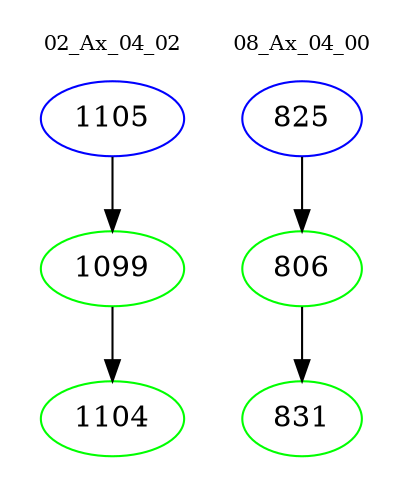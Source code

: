 digraph{
subgraph cluster_0 {
color = white
label = "02_Ax_04_02";
fontsize=10;
T0_1105 [label="1105", color="blue"]
T0_1105 -> T0_1099 [color="black"]
T0_1099 [label="1099", color="green"]
T0_1099 -> T0_1104 [color="black"]
T0_1104 [label="1104", color="green"]
}
subgraph cluster_1 {
color = white
label = "08_Ax_04_00";
fontsize=10;
T1_825 [label="825", color="blue"]
T1_825 -> T1_806 [color="black"]
T1_806 [label="806", color="green"]
T1_806 -> T1_831 [color="black"]
T1_831 [label="831", color="green"]
}
}
